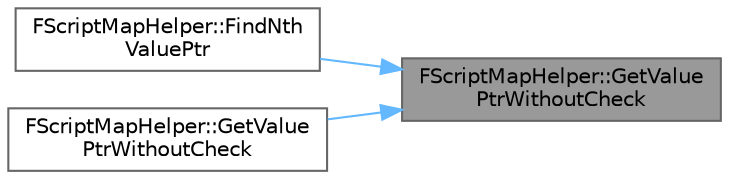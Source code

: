 digraph "FScriptMapHelper::GetValuePtrWithoutCheck"
{
 // INTERACTIVE_SVG=YES
 // LATEX_PDF_SIZE
  bgcolor="transparent";
  edge [fontname=Helvetica,fontsize=10,labelfontname=Helvetica,labelfontsize=10];
  node [fontname=Helvetica,fontsize=10,shape=box,height=0.2,width=0.4];
  rankdir="RL";
  Node1 [id="Node000001",label="FScriptMapHelper::GetValue\lPtrWithoutCheck",height=0.2,width=0.4,color="gray40", fillcolor="grey60", style="filled", fontcolor="black",tooltip="Returns a uint8 pointer to the pair in the array without checking the index."];
  Node1 -> Node2 [id="edge1_Node000001_Node000002",dir="back",color="steelblue1",style="solid",tooltip=" "];
  Node2 [id="Node000002",label="FScriptMapHelper::FindNth\lValuePtr",height=0.2,width=0.4,color="grey40", fillcolor="white", style="filled",URL="$d4/d21/classFScriptMapHelper.html#a837caf916f4ff2d6ca4892bf8eb0a9c3",tooltip="Returns a uint8 pointer to the the Nth valid value in the map (skipping invalid entries)."];
  Node1 -> Node3 [id="edge2_Node000001_Node000003",dir="back",color="steelblue1",style="solid",tooltip=" "];
  Node3 [id="Node000003",label="FScriptMapHelper::GetValue\lPtrWithoutCheck",height=0.2,width=0.4,color="grey40", fillcolor="white", style="filled",URL="$d4/d21/classFScriptMapHelper.html#a837eafe7215f538940d1408fdc3a5847",tooltip="Returns a const uint8 pointer to the pair in the array without checking the index."];
}
